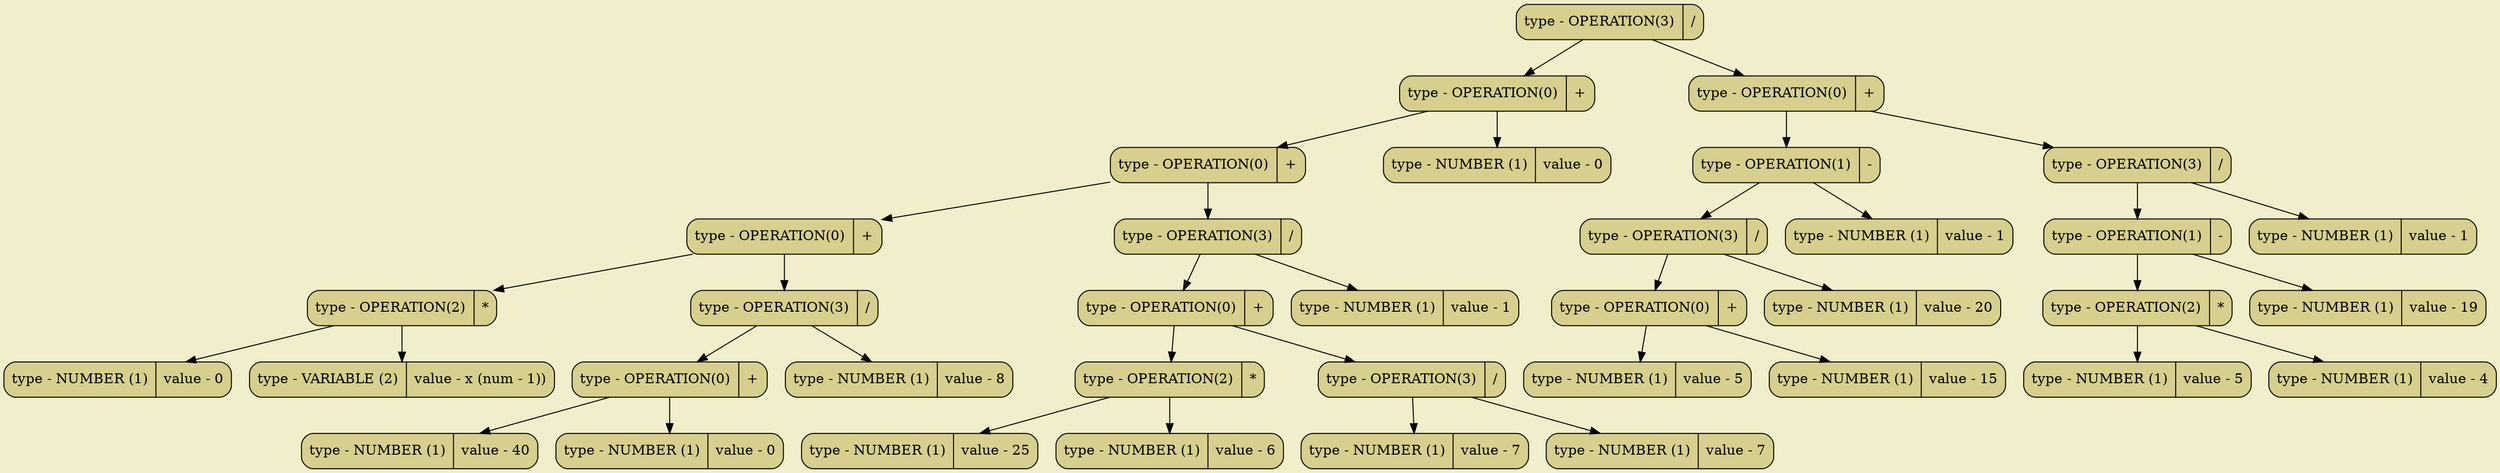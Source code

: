 digraph
{
bgcolor="#F2EECB";
rankdir = TB;
POINT_0x6473e1ca3718[shape=Mrecord, label = "type - OPERATION(3) | /", style="filled",fillcolor="#D7CF8D"]
POINT_0x6473e1ca36d0[shape=Mrecord, label = "type - OPERATION(0) | +", style="filled",fillcolor="#D7CF8D"]
POINT_0x6473e1ca35b0[shape=Mrecord, label = "type - OPERATION(0) | +", style="filled",fillcolor="#D7CF8D"]
POINT_0x6473e1ca34f0[shape=Mrecord, label = "type - OPERATION(0) | +", style="filled",fillcolor="#D7CF8D"]
POINT_0x6473e1ca34c0[shape=Mrecord, label = "type - OPERATION(2) | *", style="filled",fillcolor="#D7CF8D"]
POINT_0x6473e1ca34a8[shape=Mrecord, label = "type - NUMBER (1) | value - 0", style="filled",fillcolor="#D7CF8D"]
POINT_0x6473e1ca34d8[shape=Mrecord, label = "type - VARIABLE (2) | value - x (num - 1))", style="filled",fillcolor="#D7CF8D"]
POINT_0x6473e1ca3580[shape=Mrecord, label = "type - OPERATION(3) | /", style="filled",fillcolor="#D7CF8D"]
POINT_0x6473e1ca3538[shape=Mrecord, label = "type - OPERATION(0) | +", style="filled",fillcolor="#D7CF8D"]
POINT_0x6473e1ca3520[shape=Mrecord, label = "type - NUMBER (1) | value - 40", style="filled",fillcolor="#D7CF8D"]
POINT_0x6473e1ca3550[shape=Mrecord, label = "type - NUMBER (1) | value - 0", style="filled",fillcolor="#D7CF8D"]
POINT_0x6473e1ca3598[shape=Mrecord, label = "type - NUMBER (1) | value - 8", style="filled",fillcolor="#D7CF8D"]
POINT_0x6473e1ca36a0[shape=Mrecord, label = "type - OPERATION(3) | /", style="filled",fillcolor="#D7CF8D"]
POINT_0x6473e1ca3628[shape=Mrecord, label = "type - OPERATION(0) | +", style="filled",fillcolor="#D7CF8D"]
POINT_0x6473e1ca35f8[shape=Mrecord, label = "type - OPERATION(2) | *", style="filled",fillcolor="#D7CF8D"]
POINT_0x6473e1ca35e0[shape=Mrecord, label = "type - NUMBER (1) | value - 25", style="filled",fillcolor="#D7CF8D"]
POINT_0x6473e1ca3610[shape=Mrecord, label = "type - NUMBER (1) | value - 6", style="filled",fillcolor="#D7CF8D"]
POINT_0x6473e1ca3658[shape=Mrecord, label = "type - OPERATION(3) | /", style="filled",fillcolor="#D7CF8D"]
POINT_0x6473e1ca3640[shape=Mrecord, label = "type - NUMBER (1) | value - 7", style="filled",fillcolor="#D7CF8D"]
POINT_0x6473e1ca3670[shape=Mrecord, label = "type - NUMBER (1) | value - 7", style="filled",fillcolor="#D7CF8D"]
POINT_0x6473e1ca36b8[shape=Mrecord, label = "type - NUMBER (1) | value - 1", style="filled",fillcolor="#D7CF8D"]
POINT_0x6473e1ca36e8[shape=Mrecord, label = "type - NUMBER (1) | value - 0", style="filled",fillcolor="#D7CF8D"]
POINT_0x6473e1ca3820[shape=Mrecord, label = "type - OPERATION(0) | +", style="filled",fillcolor="#D7CF8D"]
POINT_0x6473e1ca37f0[shape=Mrecord, label = "type - OPERATION(1) | -", style="filled",fillcolor="#D7CF8D"]
POINT_0x6473e1ca37c0[shape=Mrecord, label = "type - OPERATION(3) | /", style="filled",fillcolor="#D7CF8D"]
POINT_0x6473e1ca3778[shape=Mrecord, label = "type - OPERATION(0) | +", style="filled",fillcolor="#D7CF8D"]
POINT_0x6473e1ca3760[shape=Mrecord, label = "type - NUMBER (1) | value - 5", style="filled",fillcolor="#D7CF8D"]
POINT_0x6473e1ca3790[shape=Mrecord, label = "type - NUMBER (1) | value - 15", style="filled",fillcolor="#D7CF8D"]
POINT_0x6473e1ca37d8[shape=Mrecord, label = "type - NUMBER (1) | value - 20", style="filled",fillcolor="#D7CF8D"]
POINT_0x6473e1ca3808[shape=Mrecord, label = "type - NUMBER (1) | value - 1", style="filled",fillcolor="#D7CF8D"]
POINT_0x6473e1ca38e0[shape=Mrecord, label = "type - OPERATION(3) | /", style="filled",fillcolor="#D7CF8D"]
POINT_0x6473e1ca3898[shape=Mrecord, label = "type - OPERATION(1) | -", style="filled",fillcolor="#D7CF8D"]
POINT_0x6473e1ca3868[shape=Mrecord, label = "type - OPERATION(2) | *", style="filled",fillcolor="#D7CF8D"]
POINT_0x6473e1ca3850[shape=Mrecord, label = "type - NUMBER (1) | value - 5", style="filled",fillcolor="#D7CF8D"]
POINT_0x6473e1ca3880[shape=Mrecord, label = "type - NUMBER (1) | value - 4", style="filled",fillcolor="#D7CF8D"]
POINT_0x6473e1ca38b0[shape=Mrecord, label = "type - NUMBER (1) | value - 19", style="filled",fillcolor="#D7CF8D"]
POINT_0x6473e1ca38f8[shape=Mrecord, label = "type - NUMBER (1) | value - 1", style="filled",fillcolor="#D7CF8D"]
POINT_0x6473e1ca3718 -> POINT_0x6473e1ca36d0
POINT_0x6473e1ca3718 -> POINT_0x6473e1ca3820
POINT_0x6473e1ca36d0 -> POINT_0x6473e1ca35b0
POINT_0x6473e1ca36d0 -> POINT_0x6473e1ca36e8
POINT_0x6473e1ca35b0 -> POINT_0x6473e1ca34f0
POINT_0x6473e1ca35b0 -> POINT_0x6473e1ca36a0
POINT_0x6473e1ca34f0 -> POINT_0x6473e1ca34c0
POINT_0x6473e1ca34f0 -> POINT_0x6473e1ca3580
POINT_0x6473e1ca34c0 -> POINT_0x6473e1ca34a8
POINT_0x6473e1ca34c0 -> POINT_0x6473e1ca34d8
POINT_0x6473e1ca3580 -> POINT_0x6473e1ca3538
POINT_0x6473e1ca3580 -> POINT_0x6473e1ca3598
POINT_0x6473e1ca3538 -> POINT_0x6473e1ca3520
POINT_0x6473e1ca3538 -> POINT_0x6473e1ca3550
POINT_0x6473e1ca36a0 -> POINT_0x6473e1ca3628
POINT_0x6473e1ca36a0 -> POINT_0x6473e1ca36b8
POINT_0x6473e1ca3628 -> POINT_0x6473e1ca35f8
POINT_0x6473e1ca3628 -> POINT_0x6473e1ca3658
POINT_0x6473e1ca35f8 -> POINT_0x6473e1ca35e0
POINT_0x6473e1ca35f8 -> POINT_0x6473e1ca3610
POINT_0x6473e1ca3658 -> POINT_0x6473e1ca3640
POINT_0x6473e1ca3658 -> POINT_0x6473e1ca3670
POINT_0x6473e1ca3820 -> POINT_0x6473e1ca37f0
POINT_0x6473e1ca3820 -> POINT_0x6473e1ca38e0
POINT_0x6473e1ca37f0 -> POINT_0x6473e1ca37c0
POINT_0x6473e1ca37f0 -> POINT_0x6473e1ca3808
POINT_0x6473e1ca37c0 -> POINT_0x6473e1ca3778
POINT_0x6473e1ca37c0 -> POINT_0x6473e1ca37d8
POINT_0x6473e1ca3778 -> POINT_0x6473e1ca3760
POINT_0x6473e1ca3778 -> POINT_0x6473e1ca3790
POINT_0x6473e1ca38e0 -> POINT_0x6473e1ca3898
POINT_0x6473e1ca38e0 -> POINT_0x6473e1ca38f8
POINT_0x6473e1ca3898 -> POINT_0x6473e1ca3868
POINT_0x6473e1ca3898 -> POINT_0x6473e1ca38b0
POINT_0x6473e1ca3868 -> POINT_0x6473e1ca3850
POINT_0x6473e1ca3868 -> POINT_0x6473e1ca3880
}
